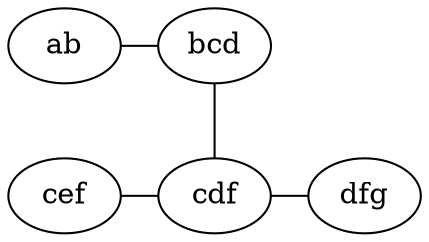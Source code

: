 // second example tree decomposition of width 2 in https://en.wikipedia.org/wiki/Tree_decomposition

graph g {

   { rank = same; ab; bcd; }
   { rank = same; cdf; cef; dfg; }

   ab -- { bcd }
   bcd -- { cdf }
   cef -- { cdf }
   dfg -- { }
   cdf -- { dfg }
}

